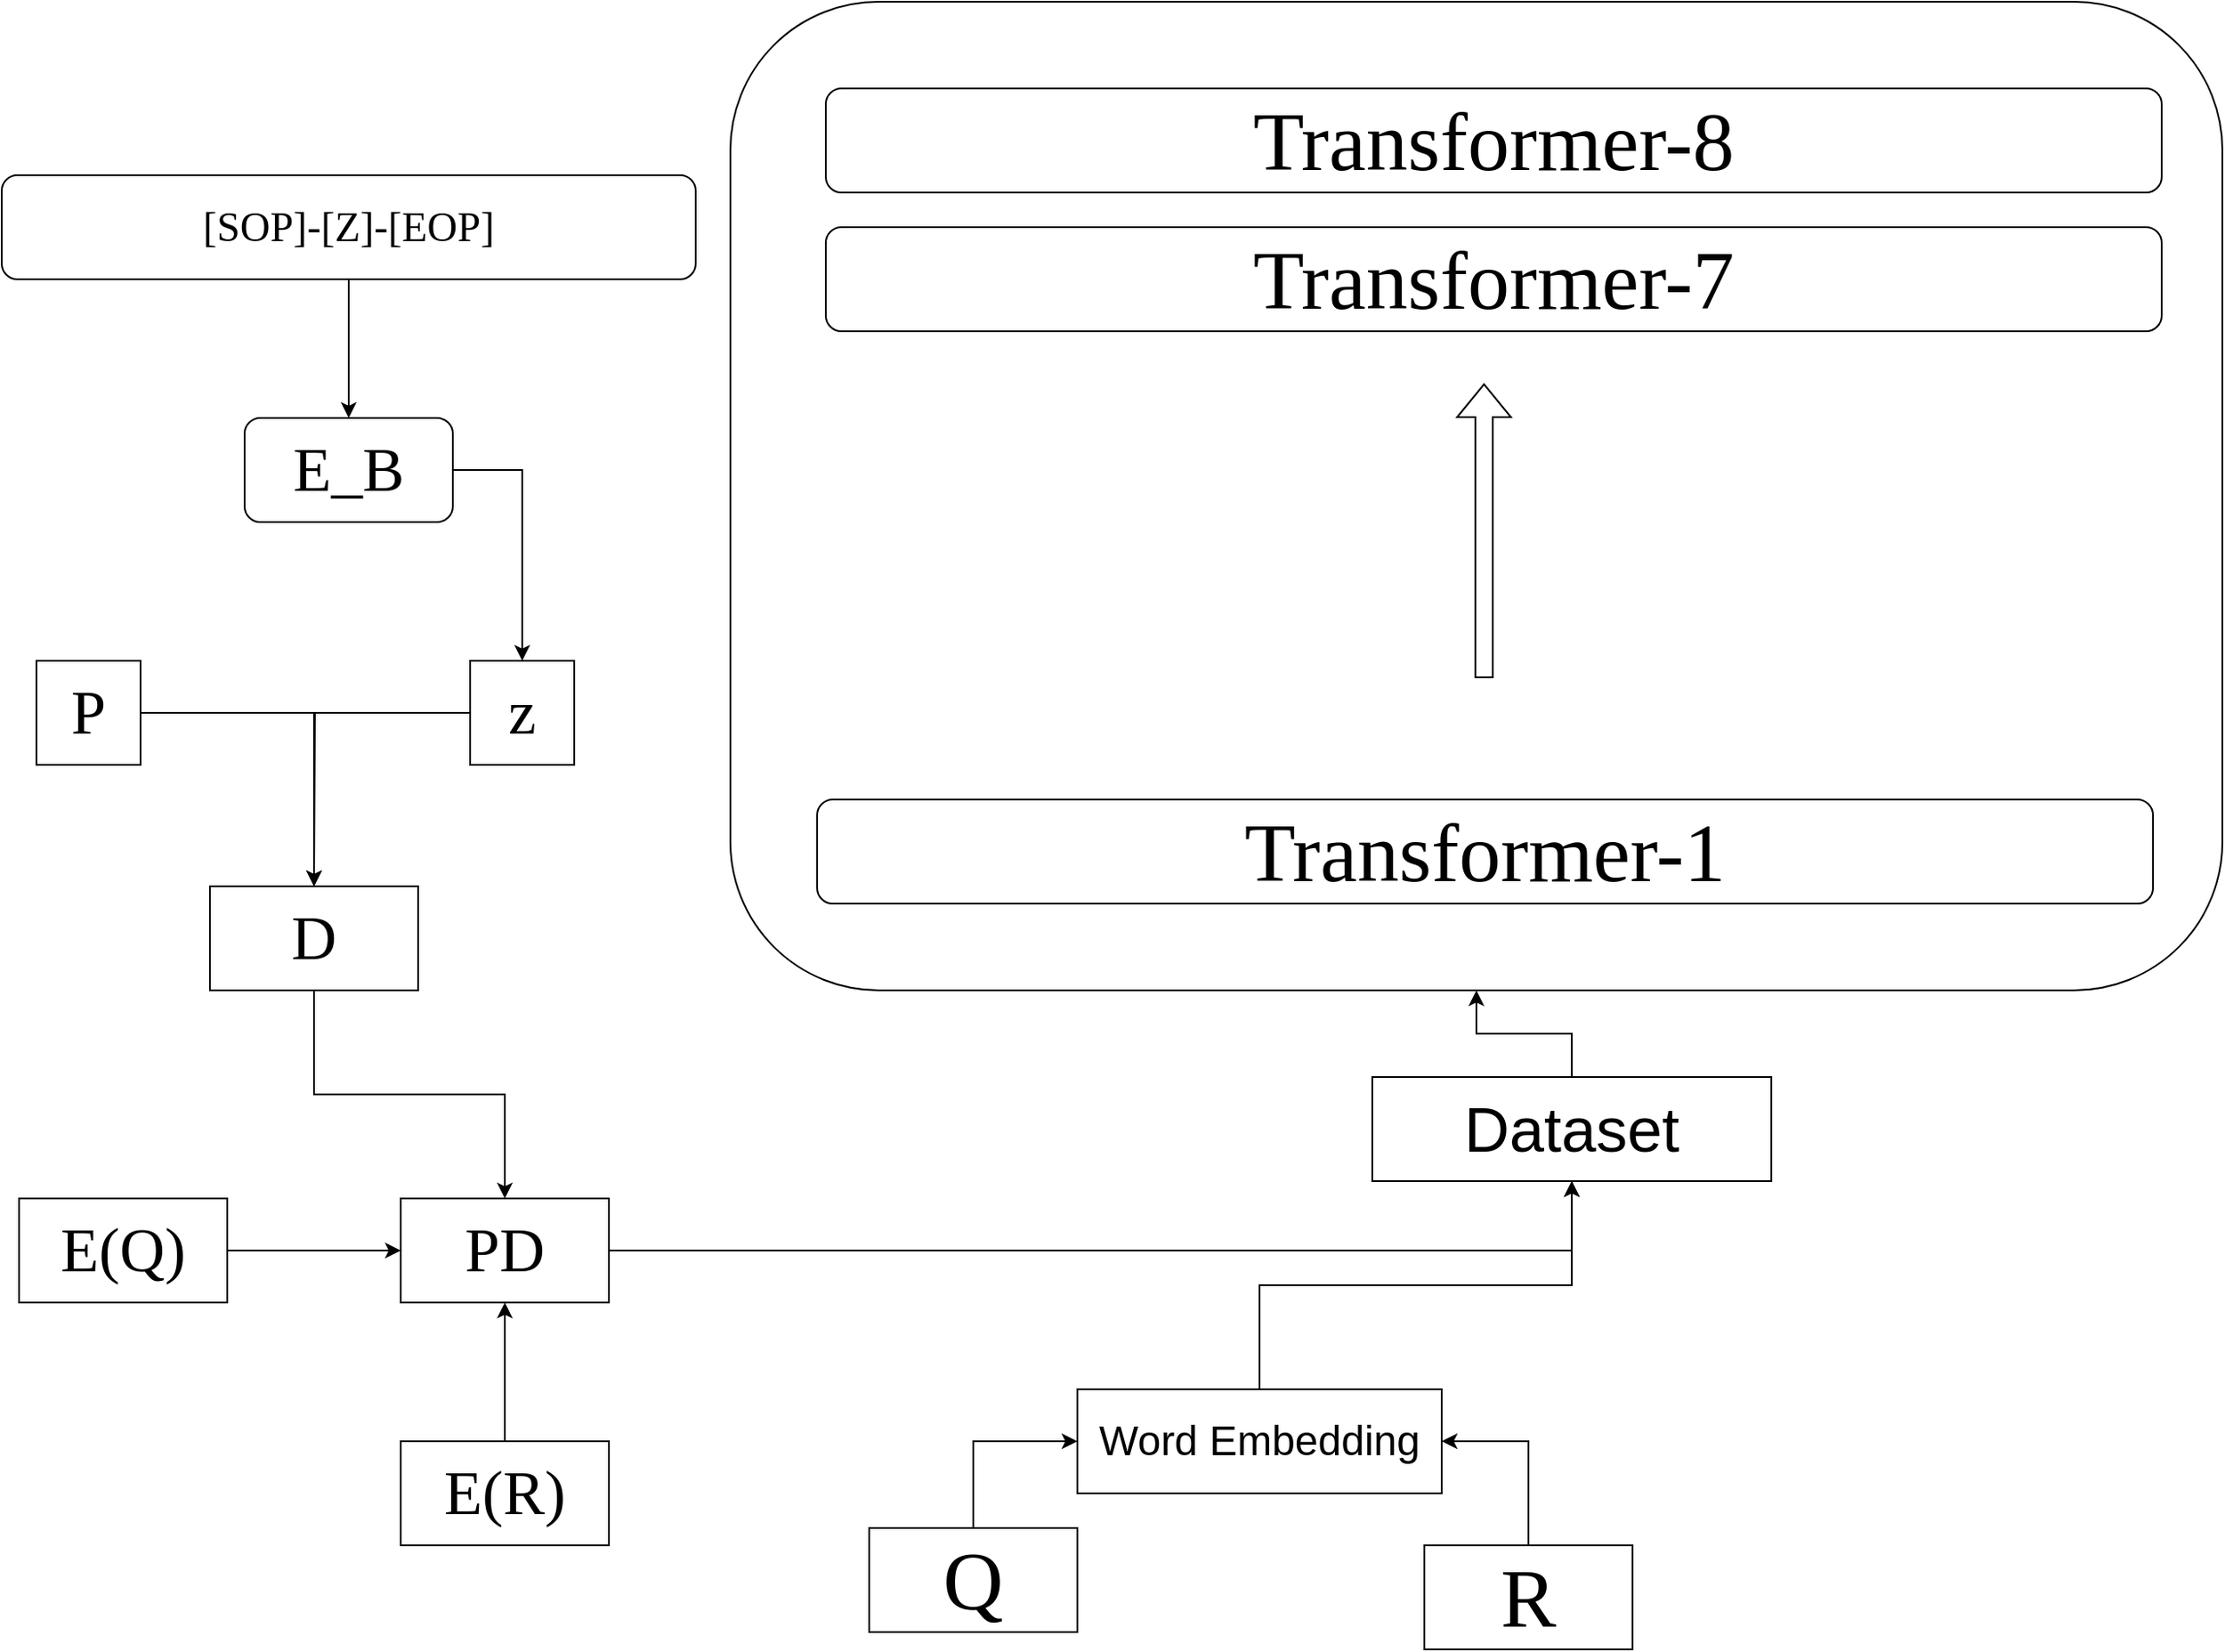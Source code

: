 <mxfile version="21.6.6" type="github">
  <diagram name="Page-1" id="bfe91b75-5d2c-26a0-9c1d-138518896778">
    <mxGraphModel dx="2909" dy="1509" grid="1" gridSize="10" guides="1" tooltips="1" connect="1" arrows="1" fold="1" page="1" pageScale="1" pageWidth="1100" pageHeight="850" background="none" math="0" shadow="0">
      <root>
        <mxCell id="0" />
        <mxCell id="1" parent="0" />
        <mxCell id="vVRaeqYQq7h0Rnx18Put-1" value="" style="rounded=1;whiteSpace=wrap;html=1;" vertex="1" parent="1">
          <mxGeometry x="280" y="80" width="860" height="570" as="geometry" />
        </mxCell>
        <mxCell id="vVRaeqYQq7h0Rnx18Put-2" value="&lt;font face=&quot;Georgia&quot; style=&quot;font-size: 48px;&quot;&gt;Transformer-1&lt;/font&gt;" style="rounded=1;whiteSpace=wrap;html=1;" vertex="1" parent="1">
          <mxGeometry x="330" y="540" width="770" height="60" as="geometry" />
        </mxCell>
        <mxCell id="vVRaeqYQq7h0Rnx18Put-3" value="&lt;font face=&quot;Georgia&quot; style=&quot;font-size: 48px;&quot;&gt;Transformer-7&lt;/font&gt;" style="rounded=1;whiteSpace=wrap;html=1;" vertex="1" parent="1">
          <mxGeometry x="335" y="210" width="770" height="60" as="geometry" />
        </mxCell>
        <mxCell id="vVRaeqYQq7h0Rnx18Put-4" value="&lt;font face=&quot;Georgia&quot; style=&quot;font-size: 48px;&quot;&gt;Transformer-8&lt;/font&gt;" style="rounded=1;whiteSpace=wrap;html=1;" vertex="1" parent="1">
          <mxGeometry x="335" y="130" width="770" height="60" as="geometry" />
        </mxCell>
        <mxCell id="vVRaeqYQq7h0Rnx18Put-13" style="edgeStyle=orthogonalEdgeStyle;rounded=0;orthogonalLoop=1;jettySize=auto;html=1;entryX=0;entryY=0.5;entryDx=0;entryDy=0;" edge="1" parent="1" source="vVRaeqYQq7h0Rnx18Put-5" target="vVRaeqYQq7h0Rnx18Put-7">
          <mxGeometry relative="1" as="geometry" />
        </mxCell>
        <mxCell id="vVRaeqYQq7h0Rnx18Put-5" value="&lt;font face=&quot;Georgia&quot; style=&quot;font-size: 48px;&quot;&gt;Q&lt;/font&gt;" style="rounded=0;whiteSpace=wrap;html=1;" vertex="1" parent="1">
          <mxGeometry x="360" y="960" width="120" height="60" as="geometry" />
        </mxCell>
        <mxCell id="vVRaeqYQq7h0Rnx18Put-14" style="edgeStyle=orthogonalEdgeStyle;rounded=0;orthogonalLoop=1;jettySize=auto;html=1;entryX=1;entryY=0.5;entryDx=0;entryDy=0;" edge="1" parent="1" source="vVRaeqYQq7h0Rnx18Put-6" target="vVRaeqYQq7h0Rnx18Put-7">
          <mxGeometry relative="1" as="geometry" />
        </mxCell>
        <mxCell id="vVRaeqYQq7h0Rnx18Put-6" value="&lt;font style=&quot;font-size: 48px;&quot; face=&quot;Georgia&quot;&gt;R&lt;/font&gt;" style="rounded=0;whiteSpace=wrap;html=1;" vertex="1" parent="1">
          <mxGeometry x="680" y="970" width="120" height="60" as="geometry" />
        </mxCell>
        <mxCell id="vVRaeqYQq7h0Rnx18Put-12" style="edgeStyle=orthogonalEdgeStyle;rounded=0;orthogonalLoop=1;jettySize=auto;html=1;entryX=0.5;entryY=1;entryDx=0;entryDy=0;" edge="1" parent="1" source="vVRaeqYQq7h0Rnx18Put-7" target="vVRaeqYQq7h0Rnx18Put-10">
          <mxGeometry relative="1" as="geometry" />
        </mxCell>
        <mxCell id="vVRaeqYQq7h0Rnx18Put-7" value="&lt;font style=&quot;font-size: 24px;&quot;&gt;Word Embedding&lt;/font&gt;" style="rounded=0;whiteSpace=wrap;html=1;" vertex="1" parent="1">
          <mxGeometry x="480" y="880" width="210" height="60" as="geometry" />
        </mxCell>
        <mxCell id="vVRaeqYQq7h0Rnx18Put-11" value="" style="edgeStyle=orthogonalEdgeStyle;rounded=0;orthogonalLoop=1;jettySize=auto;html=1;" edge="1" parent="1" source="vVRaeqYQq7h0Rnx18Put-8" target="vVRaeqYQq7h0Rnx18Put-10">
          <mxGeometry relative="1" as="geometry" />
        </mxCell>
        <mxCell id="vVRaeqYQq7h0Rnx18Put-8" value="&lt;font face=&quot;Georgia&quot; style=&quot;font-size: 36px;&quot;&gt;PD&lt;/font&gt;" style="rounded=0;whiteSpace=wrap;html=1;" vertex="1" parent="1">
          <mxGeometry x="90" y="770" width="120" height="60" as="geometry" />
        </mxCell>
        <mxCell id="vVRaeqYQq7h0Rnx18Put-42" style="edgeStyle=orthogonalEdgeStyle;rounded=0;orthogonalLoop=1;jettySize=auto;html=1;entryX=0.5;entryY=1;entryDx=0;entryDy=0;" edge="1" parent="1" source="vVRaeqYQq7h0Rnx18Put-10" target="vVRaeqYQq7h0Rnx18Put-1">
          <mxGeometry relative="1" as="geometry" />
        </mxCell>
        <mxCell id="vVRaeqYQq7h0Rnx18Put-10" value="&lt;font style=&quot;font-size: 36px;&quot;&gt;Dataset&lt;/font&gt;" style="whiteSpace=wrap;html=1;rounded=0;" vertex="1" parent="1">
          <mxGeometry x="650" y="700" width="230" height="60" as="geometry" />
        </mxCell>
        <mxCell id="vVRaeqYQq7h0Rnx18Put-22" style="edgeStyle=orthogonalEdgeStyle;rounded=0;orthogonalLoop=1;jettySize=auto;html=1;entryX=0.5;entryY=0;entryDx=0;entryDy=0;" edge="1" parent="1" source="vVRaeqYQq7h0Rnx18Put-21" target="vVRaeqYQq7h0Rnx18Put-8">
          <mxGeometry relative="1" as="geometry" />
        </mxCell>
        <mxCell id="vVRaeqYQq7h0Rnx18Put-21" value="&lt;font face=&quot;Georgia&quot; style=&quot;font-size: 36px;&quot;&gt;D&lt;/font&gt;" style="rounded=0;whiteSpace=wrap;html=1;" vertex="1" parent="1">
          <mxGeometry x="-20" y="590" width="120" height="60" as="geometry" />
        </mxCell>
        <mxCell id="vVRaeqYQq7h0Rnx18Put-26" style="edgeStyle=orthogonalEdgeStyle;rounded=0;orthogonalLoop=1;jettySize=auto;html=1;entryX=0.5;entryY=0;entryDx=0;entryDy=0;" edge="1" parent="1" source="vVRaeqYQq7h0Rnx18Put-23" target="vVRaeqYQq7h0Rnx18Put-21">
          <mxGeometry relative="1" as="geometry">
            <mxPoint y="560" as="targetPoint" />
          </mxGeometry>
        </mxCell>
        <mxCell id="vVRaeqYQq7h0Rnx18Put-23" value="&lt;font face=&quot;Georgia&quot; style=&quot;font-size: 36px;&quot;&gt;P&lt;/font&gt;" style="rounded=0;whiteSpace=wrap;html=1;" vertex="1" parent="1">
          <mxGeometry x="-120" y="460" width="60" height="60" as="geometry" />
        </mxCell>
        <mxCell id="vVRaeqYQq7h0Rnx18Put-25" style="edgeStyle=orthogonalEdgeStyle;rounded=0;orthogonalLoop=1;jettySize=auto;html=1;" edge="1" parent="1" source="vVRaeqYQq7h0Rnx18Put-24">
          <mxGeometry relative="1" as="geometry">
            <mxPoint x="40" y="590" as="targetPoint" />
          </mxGeometry>
        </mxCell>
        <mxCell id="vVRaeqYQq7h0Rnx18Put-24" value="&lt;font face=&quot;Georgia&quot; style=&quot;font-size: 36px;&quot;&gt;z&lt;/font&gt;" style="rounded=0;whiteSpace=wrap;html=1;" vertex="1" parent="1">
          <mxGeometry x="130" y="460" width="60" height="60" as="geometry" />
        </mxCell>
        <mxCell id="vVRaeqYQq7h0Rnx18Put-28" style="edgeStyle=orthogonalEdgeStyle;rounded=0;orthogonalLoop=1;jettySize=auto;html=1;" edge="1" parent="1" source="vVRaeqYQq7h0Rnx18Put-27" target="vVRaeqYQq7h0Rnx18Put-8">
          <mxGeometry relative="1" as="geometry" />
        </mxCell>
        <mxCell id="vVRaeqYQq7h0Rnx18Put-27" value="&lt;font face=&quot;Georgia&quot; style=&quot;font-size: 36px;&quot;&gt;E(Q)&lt;/font&gt;" style="rounded=0;whiteSpace=wrap;html=1;" vertex="1" parent="1">
          <mxGeometry x="-130" y="770" width="120" height="60" as="geometry" />
        </mxCell>
        <mxCell id="vVRaeqYQq7h0Rnx18Put-30" style="edgeStyle=orthogonalEdgeStyle;rounded=0;orthogonalLoop=1;jettySize=auto;html=1;entryX=0.5;entryY=1;entryDx=0;entryDy=0;" edge="1" parent="1" source="vVRaeqYQq7h0Rnx18Put-29" target="vVRaeqYQq7h0Rnx18Put-8">
          <mxGeometry relative="1" as="geometry" />
        </mxCell>
        <mxCell id="vVRaeqYQq7h0Rnx18Put-29" value="&lt;font face=&quot;Georgia&quot; style=&quot;font-size: 36px;&quot;&gt;E(R)&lt;/font&gt;" style="rounded=0;whiteSpace=wrap;html=1;" vertex="1" parent="1">
          <mxGeometry x="90" y="910" width="120" height="60" as="geometry" />
        </mxCell>
        <mxCell id="vVRaeqYQq7h0Rnx18Put-40" value="" style="edgeStyle=orthogonalEdgeStyle;rounded=0;orthogonalLoop=1;jettySize=auto;html=1;" edge="1" parent="1" source="vVRaeqYQq7h0Rnx18Put-33" target="vVRaeqYQq7h0Rnx18Put-39">
          <mxGeometry relative="1" as="geometry" />
        </mxCell>
        <mxCell id="vVRaeqYQq7h0Rnx18Put-33" value="&lt;font face=&quot;Georgia&quot; style=&quot;font-size: 24px;&quot;&gt;[SOP]-[Z]-[EOP]&lt;/font&gt;" style="rounded=1;whiteSpace=wrap;html=1;" vertex="1" parent="1">
          <mxGeometry x="-140" y="180" width="400" height="60" as="geometry" />
        </mxCell>
        <mxCell id="vVRaeqYQq7h0Rnx18Put-37" value="" style="shape=flexArrow;endArrow=classic;html=1;rounded=0;" edge="1" parent="1">
          <mxGeometry width="50" height="50" relative="1" as="geometry">
            <mxPoint x="714.41" y="470" as="sourcePoint" />
            <mxPoint x="714.41" y="300" as="targetPoint" />
          </mxGeometry>
        </mxCell>
        <mxCell id="vVRaeqYQq7h0Rnx18Put-43" style="edgeStyle=orthogonalEdgeStyle;rounded=0;orthogonalLoop=1;jettySize=auto;html=1;entryX=0.5;entryY=0;entryDx=0;entryDy=0;" edge="1" parent="1" source="vVRaeqYQq7h0Rnx18Put-39" target="vVRaeqYQq7h0Rnx18Put-24">
          <mxGeometry relative="1" as="geometry" />
        </mxCell>
        <mxCell id="vVRaeqYQq7h0Rnx18Put-39" value="&lt;font face=&quot;Georgia&quot; style=&quot;font-size: 36px;&quot;&gt;E_B&lt;/font&gt;" style="whiteSpace=wrap;html=1;rounded=1;" vertex="1" parent="1">
          <mxGeometry y="320" width="120" height="60" as="geometry" />
        </mxCell>
      </root>
    </mxGraphModel>
  </diagram>
</mxfile>
